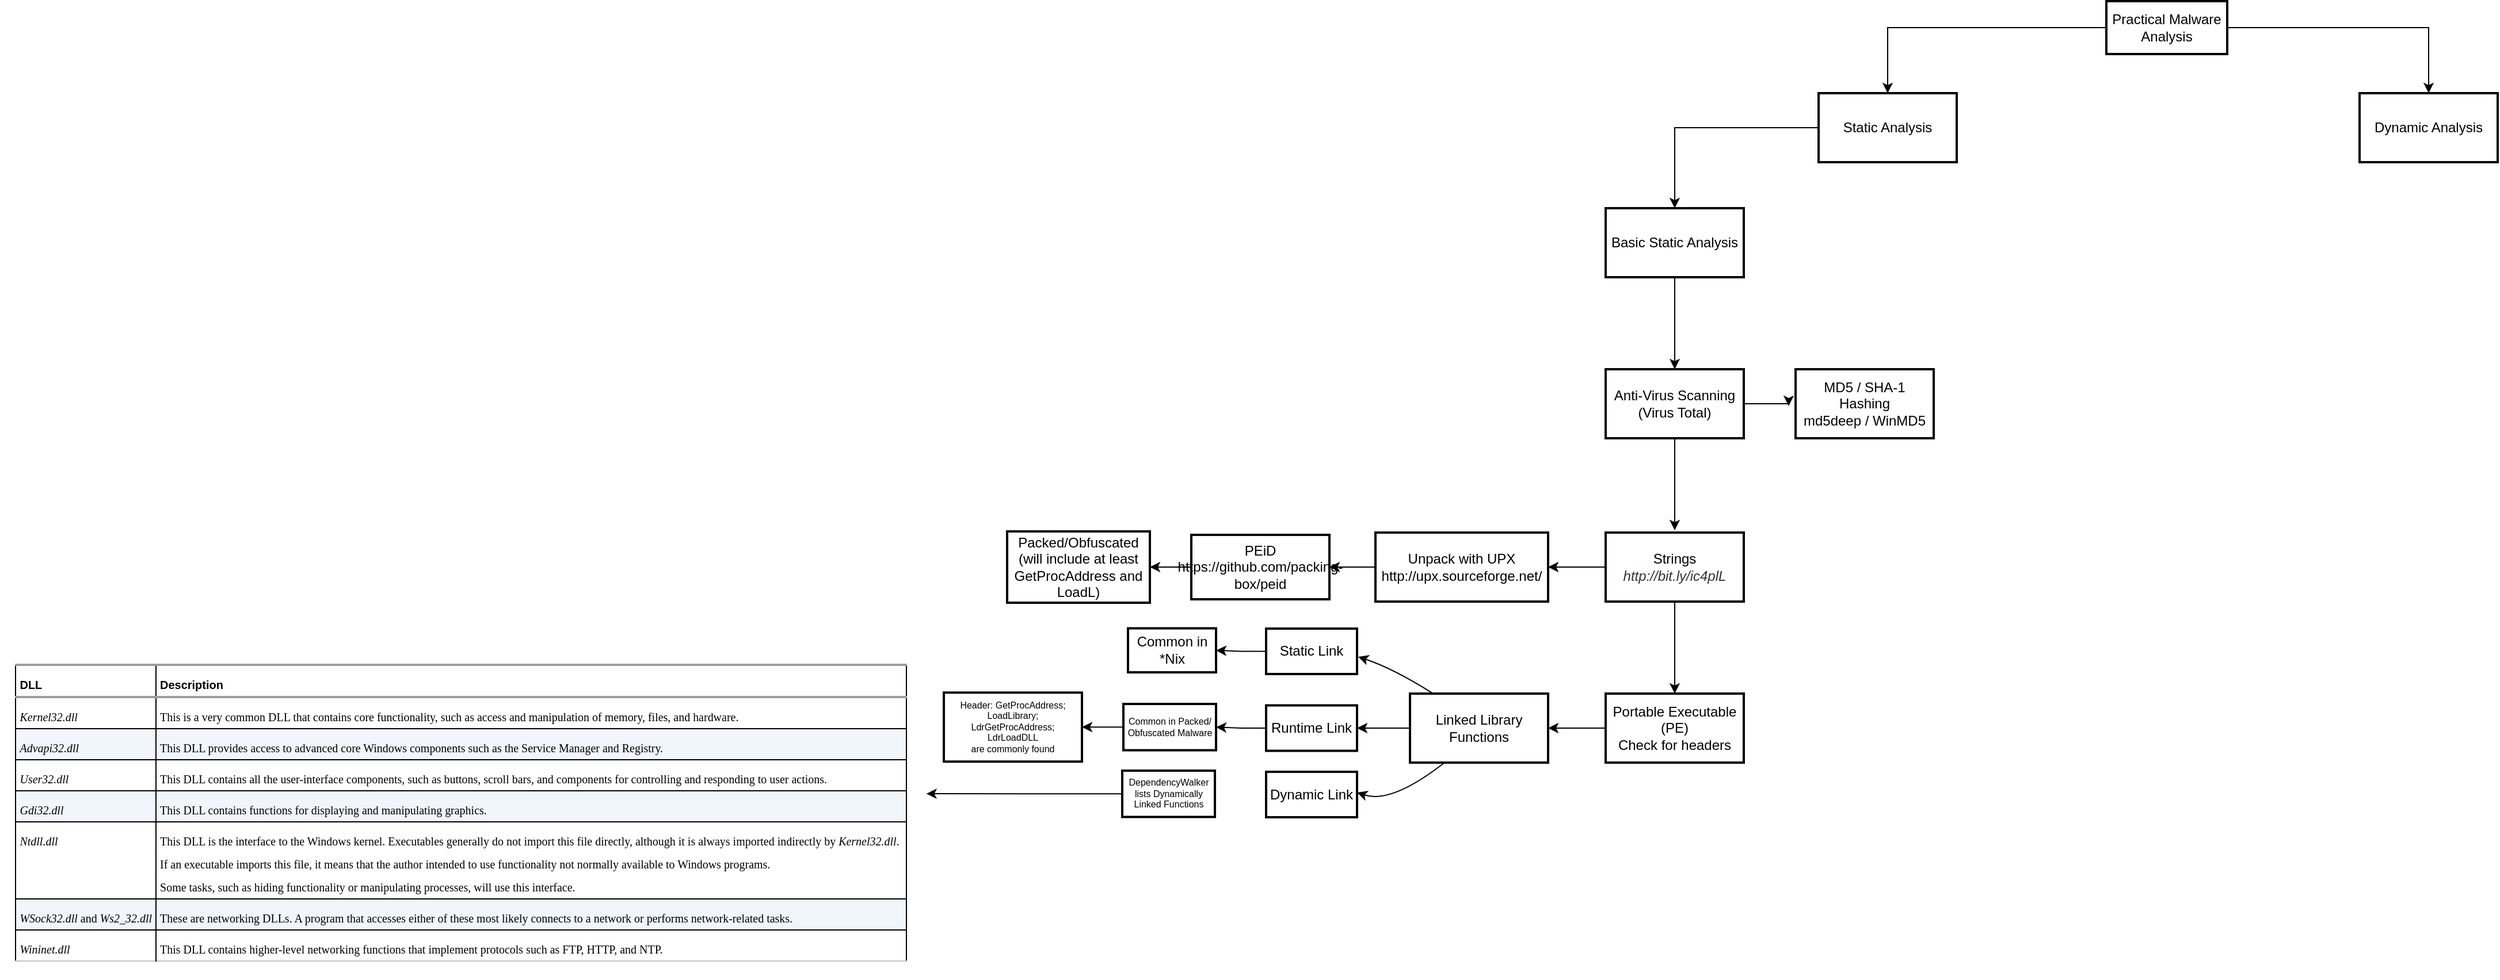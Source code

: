 <mxfile version="22.1.18" type="github">
  <diagram name="Page-1" id="mcigCoj47zqFyfVAbrId">
    <mxGraphModel dx="3790" dy="918" grid="1" gridSize="10" guides="1" tooltips="1" connect="1" arrows="1" fold="1" page="1" pageScale="1" pageWidth="850" pageHeight="1100" math="0" shadow="0">
      <root>
        <mxCell id="0" />
        <mxCell id="1" parent="0" />
        <mxCell id="urNik1szpfD6ViVaPBXt-22" value="" style="edgeStyle=orthogonalEdgeStyle;rounded=0;orthogonalLoop=1;jettySize=auto;html=1;fontFamily=Helvetica;" edge="1" parent="1" source="2" target="urNik1szpfD6ViVaPBXt-21">
          <mxGeometry relative="1" as="geometry" />
        </mxCell>
        <mxCell id="urNik1szpfD6ViVaPBXt-24" value="" style="edgeStyle=orthogonalEdgeStyle;rounded=0;orthogonalLoop=1;jettySize=auto;html=1;fontFamily=Helvetica;" edge="1" parent="1" source="2" target="urNik1szpfD6ViVaPBXt-23">
          <mxGeometry relative="1" as="geometry" />
        </mxCell>
        <mxCell id="2" value="Practical Malware Analysis" style="whiteSpace=wrap;strokeWidth=2;fontFamily=Helvetica;" parent="1" vertex="1">
          <mxGeometry x="-50" y="20" width="105" height="46" as="geometry" />
        </mxCell>
        <mxCell id="urNik1szpfD6ViVaPBXt-26" value="" style="edgeStyle=orthogonalEdgeStyle;rounded=0;orthogonalLoop=1;jettySize=auto;html=1;fontFamily=Helvetica;" edge="1" parent="1" source="urNik1szpfD6ViVaPBXt-21" target="urNik1szpfD6ViVaPBXt-25">
          <mxGeometry relative="1" as="geometry" />
        </mxCell>
        <mxCell id="urNik1szpfD6ViVaPBXt-21" value="Static Analysis" style="whiteSpace=wrap;html=1;strokeWidth=2;fontFamily=Helvetica;" vertex="1" parent="1">
          <mxGeometry x="-300" y="100" width="120" height="60" as="geometry" />
        </mxCell>
        <mxCell id="urNik1szpfD6ViVaPBXt-23" value="Dynamic Analysis" style="whiteSpace=wrap;html=1;strokeWidth=2;fontFamily=Helvetica;" vertex="1" parent="1">
          <mxGeometry x="170" y="100" width="120" height="60" as="geometry" />
        </mxCell>
        <mxCell id="urNik1szpfD6ViVaPBXt-28" value="" style="edgeStyle=orthogonalEdgeStyle;rounded=0;orthogonalLoop=1;jettySize=auto;html=1;fontFamily=Helvetica;" edge="1" parent="1" source="urNik1szpfD6ViVaPBXt-25" target="urNik1szpfD6ViVaPBXt-27">
          <mxGeometry relative="1" as="geometry" />
        </mxCell>
        <mxCell id="urNik1szpfD6ViVaPBXt-25" value="Basic Static Analysis" style="whiteSpace=wrap;html=1;strokeWidth=2;fontFamily=Helvetica;" vertex="1" parent="1">
          <mxGeometry x="-485" y="200" width="120" height="60" as="geometry" />
        </mxCell>
        <mxCell id="urNik1szpfD6ViVaPBXt-30" value="" style="edgeStyle=orthogonalEdgeStyle;rounded=0;orthogonalLoop=1;jettySize=auto;html=1;fontFamily=Helvetica;" edge="1" parent="1" source="urNik1szpfD6ViVaPBXt-27">
          <mxGeometry relative="1" as="geometry">
            <mxPoint x="-425" y="480" as="targetPoint" />
          </mxGeometry>
        </mxCell>
        <mxCell id="urNik1szpfD6ViVaPBXt-27" value="Anti-Virus Scanning&lt;br&gt;(Virus Total)" style="whiteSpace=wrap;html=1;strokeWidth=2;fontFamily=Helvetica;" vertex="1" parent="1">
          <mxGeometry x="-485" y="340" width="120" height="60" as="geometry" />
        </mxCell>
        <mxCell id="urNik1szpfD6ViVaPBXt-49" value="" style="edgeStyle=orthogonalEdgeStyle;rounded=0;orthogonalLoop=1;jettySize=auto;html=1;" edge="1" parent="1" source="urNik1szpfD6ViVaPBXt-31" target="urNik1szpfD6ViVaPBXt-43">
          <mxGeometry relative="1" as="geometry" />
        </mxCell>
        <mxCell id="urNik1szpfD6ViVaPBXt-51" value="" style="edgeStyle=orthogonalEdgeStyle;rounded=0;orthogonalLoop=1;jettySize=auto;html=1;" edge="1" parent="1" source="urNik1szpfD6ViVaPBXt-31" target="urNik1szpfD6ViVaPBXt-50">
          <mxGeometry relative="1" as="geometry" />
        </mxCell>
        <mxCell id="urNik1szpfD6ViVaPBXt-31" value="&lt;font style=&quot;font-size: 12px;&quot;&gt;Strings&lt;br&gt;&lt;em style=&quot;background: transparent; outline: 0px; vertical-align: baseline; margin: 0px; padding: 0px; border: 0px none currentcolor; color: rgb(57, 50, 43); text-align: left;&quot; class=&quot;calibre7&quot;&gt;http://bit.ly/ic4plL&lt;/em&gt;&lt;/font&gt;" style="whiteSpace=wrap;html=1;strokeWidth=2;fontFamily=Helvetica;" vertex="1" parent="1">
          <mxGeometry x="-485" y="482" width="120" height="60" as="geometry" />
        </mxCell>
        <mxCell id="urNik1szpfD6ViVaPBXt-33" value="Packed/Obfuscated&lt;br&gt;(will include at least GetProcAddress and LoadL)" style="whiteSpace=wrap;html=1;strokeWidth=2;" vertex="1" parent="1">
          <mxGeometry x="-1005" y="481" width="124" height="62" as="geometry" />
        </mxCell>
        <mxCell id="urNik1szpfD6ViVaPBXt-39" value="MD5 / SHA-1 Hashing&lt;br&gt;md5deep / WinMD5" style="whiteSpace=wrap;html=1;strokeWidth=2;fontFamily=Helvetica;" vertex="1" parent="1">
          <mxGeometry x="-320" y="340" width="120" height="60" as="geometry" />
        </mxCell>
        <mxCell id="urNik1szpfD6ViVaPBXt-40" style="edgeStyle=orthogonalEdgeStyle;rounded=0;orthogonalLoop=1;jettySize=auto;html=1;exitX=1;exitY=0.5;exitDx=0;exitDy=0;entryX=-0.05;entryY=0.533;entryDx=0;entryDy=0;entryPerimeter=0;" edge="1" parent="1" source="urNik1szpfD6ViVaPBXt-27" target="urNik1szpfD6ViVaPBXt-39">
          <mxGeometry relative="1" as="geometry" />
        </mxCell>
        <mxCell id="urNik1szpfD6ViVaPBXt-48" value="" style="edgeStyle=orthogonalEdgeStyle;rounded=0;orthogonalLoop=1;jettySize=auto;html=1;" edge="1" parent="1" source="urNik1szpfD6ViVaPBXt-41" target="urNik1szpfD6ViVaPBXt-33">
          <mxGeometry relative="1" as="geometry" />
        </mxCell>
        <mxCell id="urNik1szpfD6ViVaPBXt-41" value="PEiD&lt;br&gt;https://github.com/packing-box/peid" style="whiteSpace=wrap;html=1;strokeWidth=2;" vertex="1" parent="1">
          <mxGeometry x="-845" y="484" width="120" height="56" as="geometry" />
        </mxCell>
        <mxCell id="urNik1szpfD6ViVaPBXt-47" value="" style="edgeStyle=orthogonalEdgeStyle;rounded=0;orthogonalLoop=1;jettySize=auto;html=1;" edge="1" parent="1" source="urNik1szpfD6ViVaPBXt-43" target="urNik1szpfD6ViVaPBXt-41">
          <mxGeometry relative="1" as="geometry" />
        </mxCell>
        <UserObject label="Unpack with UPX&lt;br&gt;http://upx.sourceforge.net/" link="http://upx.sourceforge.net/" id="urNik1szpfD6ViVaPBXt-43">
          <mxCell style="whiteSpace=wrap;html=1;strokeWidth=2;" vertex="1" parent="1">
            <mxGeometry x="-685" y="482" width="150" height="60" as="geometry" />
          </mxCell>
        </UserObject>
        <mxCell id="urNik1szpfD6ViVaPBXt-53" value="" style="edgeStyle=orthogonalEdgeStyle;rounded=0;orthogonalLoop=1;jettySize=auto;html=1;" edge="1" parent="1" source="urNik1szpfD6ViVaPBXt-50" target="urNik1szpfD6ViVaPBXt-52">
          <mxGeometry relative="1" as="geometry" />
        </mxCell>
        <mxCell id="urNik1szpfD6ViVaPBXt-50" value="Portable Executable (PE)&lt;br&gt;Check for headers" style="whiteSpace=wrap;html=1;strokeWidth=2;" vertex="1" parent="1">
          <mxGeometry x="-485" y="622" width="120" height="60" as="geometry" />
        </mxCell>
        <mxCell id="urNik1szpfD6ViVaPBXt-63" style="edgeStyle=orthogonalEdgeStyle;rounded=0;orthogonalLoop=1;jettySize=auto;html=1;exitX=0;exitY=0.5;exitDx=0;exitDy=0;entryX=1;entryY=0.5;entryDx=0;entryDy=0;" edge="1" parent="1" source="urNik1szpfD6ViVaPBXt-52" target="urNik1szpfD6ViVaPBXt-60">
          <mxGeometry relative="1" as="geometry" />
        </mxCell>
        <mxCell id="urNik1szpfD6ViVaPBXt-52" value="Linked Library Functions" style="whiteSpace=wrap;html=1;strokeWidth=2;" vertex="1" parent="1">
          <mxGeometry x="-655" y="622" width="120" height="60" as="geometry" />
        </mxCell>
        <mxCell id="urNik1szpfD6ViVaPBXt-73" value="" style="edgeStyle=orthogonalEdgeStyle;rounded=0;orthogonalLoop=1;jettySize=auto;html=1;" edge="1" parent="1" source="urNik1szpfD6ViVaPBXt-54" target="urNik1szpfD6ViVaPBXt-72">
          <mxGeometry relative="1" as="geometry" />
        </mxCell>
        <mxCell id="urNik1szpfD6ViVaPBXt-54" value="Static Link" style="whiteSpace=wrap;html=1;strokeWidth=2;" vertex="1" parent="1">
          <mxGeometry x="-780" y="565.5" width="79" height="39.5" as="geometry" />
        </mxCell>
        <mxCell id="urNik1szpfD6ViVaPBXt-75" value="" style="edgeStyle=orthogonalEdgeStyle;rounded=0;orthogonalLoop=1;jettySize=auto;html=1;" edge="1" parent="1" source="urNik1szpfD6ViVaPBXt-60" target="urNik1szpfD6ViVaPBXt-74">
          <mxGeometry relative="1" as="geometry" />
        </mxCell>
        <mxCell id="urNik1szpfD6ViVaPBXt-60" value="Runtime Link" style="whiteSpace=wrap;html=1;strokeWidth=2;" vertex="1" parent="1">
          <mxGeometry x="-780" y="632.25" width="79" height="39.5" as="geometry" />
        </mxCell>
        <mxCell id="urNik1szpfD6ViVaPBXt-65" value="Dynamic Link" style="whiteSpace=wrap;html=1;strokeWidth=2;" vertex="1" parent="1">
          <mxGeometry x="-780" y="690" width="79" height="39.5" as="geometry" />
        </mxCell>
        <mxCell id="urNik1szpfD6ViVaPBXt-70" value="" style="curved=1;endArrow=classic;html=1;rounded=0;exitX=0.157;exitY=-0.014;exitDx=0;exitDy=0;exitPerimeter=0;" edge="1" parent="1" source="urNik1szpfD6ViVaPBXt-52">
          <mxGeometry width="50" height="50" relative="1" as="geometry">
            <mxPoint x="-630" y="610" as="sourcePoint" />
            <mxPoint x="-700" y="590" as="targetPoint" />
            <Array as="points">
              <mxPoint x="-670" y="600" />
            </Array>
          </mxGeometry>
        </mxCell>
        <mxCell id="urNik1szpfD6ViVaPBXt-71" value="" style="curved=1;endArrow=classic;html=1;rounded=0;exitX=0.25;exitY=1;exitDx=0;exitDy=0;" edge="1" parent="1" source="urNik1szpfD6ViVaPBXt-52">
          <mxGeometry width="50" height="50" relative="1" as="geometry">
            <mxPoint x="-637" y="739" as="sourcePoint" />
            <mxPoint x="-701" y="708" as="targetPoint" />
            <Array as="points">
              <mxPoint x="-671" y="718" />
            </Array>
          </mxGeometry>
        </mxCell>
        <mxCell id="urNik1szpfD6ViVaPBXt-72" value="Common in *Nix" style="whiteSpace=wrap;html=1;strokeWidth=2;" vertex="1" parent="1">
          <mxGeometry x="-900" y="565.25" width="76.5" height="38.25" as="geometry" />
        </mxCell>
        <mxCell id="urNik1szpfD6ViVaPBXt-77" value="" style="edgeStyle=orthogonalEdgeStyle;rounded=0;orthogonalLoop=1;jettySize=auto;html=1;" edge="1" parent="1" source="urNik1szpfD6ViVaPBXt-74" target="urNik1szpfD6ViVaPBXt-76">
          <mxGeometry relative="1" as="geometry" />
        </mxCell>
        <mxCell id="urNik1szpfD6ViVaPBXt-74" value="Common in Packed/&lt;br style=&quot;font-size: 8px;&quot;&gt;Obfuscated Malware" style="whiteSpace=wrap;html=1;strokeWidth=2;fontSize=8;" vertex="1" parent="1">
          <mxGeometry x="-904" y="631" width="80.5" height="40.25" as="geometry" />
        </mxCell>
        <mxCell id="urNik1szpfD6ViVaPBXt-76" value="Header: GetProcAddress; LoadLibrary; LdrGetProcAddress; LdrLoadDLL&lt;br&gt;are commonly found" style="whiteSpace=wrap;html=1;fontSize=8;strokeWidth=2;" vertex="1" parent="1">
          <mxGeometry x="-1060" y="621.125" width="120" height="60" as="geometry" />
        </mxCell>
        <mxCell id="urNik1szpfD6ViVaPBXt-79" value="DependencyWalker&lt;br&gt;lists Dynamically Linked Functions" style="whiteSpace=wrap;html=1;strokeWidth=2;fontSize=8;" vertex="1" parent="1">
          <mxGeometry x="-905" y="689" width="80.5" height="40.25" as="geometry" />
        </mxCell>
        <mxCell id="urNik1szpfD6ViVaPBXt-81" value="&lt;table style=&quot;background: transparent; border-collapse: collapse; border-spacing: 0px; font-size: 1em; outline: 0px; text-indent: 0px; vertical-align: baseline; margin: 10px auto; padding: 0px; border: 0.5pt solid currentcolor; font-family: serif, DejaVuSerif;&quot; class=&quot;calibre15&quot; summary=&quot;Common DLLs&quot;&gt;&lt;thead style=&quot;background: transparent; font-size: 1em; outline: 0px; vertical-align: baseline; margin: 0px; padding: 0px; border: 0px none currentcolor;&quot; class=&quot;calibre18&quot;&gt;&lt;tr style=&quot;background: transparent; font-size: 1em; outline: 0px; vertical-align: baseline; margin: 0px; padding: 0px; border-width: 0px 0px 1px; border-style: none none solid; border-color: currentcolor currentcolor rgb(195, 195, 195);&quot; class=&quot;calibre19&quot;&gt;&lt;th style=&quot;background: transparent; font-family: sans-serif, DejaVuSans; font-size: 0.833em; outline: 0px; text-align: left; vertical-align: baseline; margin: 0px; padding: 0.3em; border-width: 2px 0.5pt 2px 0px; border-style: solid solid solid none; border-color: rgb(157, 157, 157) currentcolor;&quot; class=&quot;calibre20&quot; valign=&quot;top&quot;&gt;&lt;p style=&quot;background: transparent; font-size: 1em; outline: 0px; vertical-align: baseline; margin: 8px 0px 0px; padding: 0px; border: 0px none currentcolor;&quot; class=&quot;calibre8&quot;&gt;DLL&lt;/p&gt;&lt;/th&gt;&lt;th style=&quot;background: transparent; font-family: sans-serif, DejaVuSans; font-size: 0.833em; outline: 0px; text-align: left; vertical-align: baseline; margin: 0px; padding: 0.3em; border-width: 2px 0px; border-style: solid none; border-color: rgb(157, 157, 157) currentcolor;&quot; class=&quot;calibre21&quot; valign=&quot;top&quot;&gt;&lt;p style=&quot;background: transparent; font-size: 1em; outline: 0px; vertical-align: baseline; margin: 8px 0px 0px; padding: 0px; border: 0px none currentcolor;&quot; class=&quot;calibre8&quot;&gt;Description&lt;/p&gt;&lt;/th&gt;&lt;/tr&gt;&lt;/thead&gt;&lt;tbody style=&quot;background: transparent; font-size: 1em; outline: 0px; vertical-align: baseline; margin: 0px; padding: 0px; border: 0px none currentcolor;&quot; class=&quot;calibre22&quot;&gt;&lt;tr style=&quot;background: transparent; font-size: 1em; outline: 0px; vertical-align: baseline; margin: 0px; padding: 0px; border-width: 0px 0px 1px; border-style: none none solid; border-color: currentcolor currentcolor rgb(195, 195, 195);&quot; class=&quot;calibre19&quot;&gt;&lt;td style=&quot;background: transparent; font-size: 0.833em; outline: 0px; text-align: left; vertical-align: baseline; margin: 0px; padding: 0.3em; border-width: 0px 0.5pt 0.5pt 0px; border-style: none solid solid none; border-color: currentcolor;&quot; class=&quot;calibre23&quot;&gt;&lt;p style=&quot;background: transparent; font-size: 1em; outline: 0px; vertical-align: baseline; margin: 8px 0px 0px; padding: 0px; border: 0px none currentcolor;&quot; class=&quot;calibre8&quot;&gt;&lt;em style=&quot;background: transparent; font-size: 1em; outline: 0px; vertical-align: baseline; margin: 0px; padding: 0px; border: 0px none currentcolor;&quot; class=&quot;calibre7&quot;&gt;Kernel32.dll&lt;/em&gt;&lt;/p&gt;&lt;/td&gt;&lt;td style=&quot;background: transparent; font-size: 0.833em; outline: 0px; text-align: left; vertical-align: baseline; margin: 0px; padding: 0.3em; border-width: 0px 0px 0.5pt; border-style: none none solid; border-color: currentcolor;&quot; class=&quot;calibre24&quot;&gt;&lt;p style=&quot;background: transparent; font-size: 1em; outline: 0px; vertical-align: baseline; margin: 8px 0px 0px; padding: 0px; border: 0px none currentcolor;&quot; class=&quot;calibre8&quot;&gt;This is a very common DLL that contains core functionality, such as access and manipulation of memory, files, and hardware.&lt;/p&gt;&lt;/td&gt;&lt;/tr&gt;&lt;tr style=&quot;background: rgb(241, 246, 252); font-size: 1em; outline: 0px; vertical-align: baseline; margin: 0px; padding: 0px; border-width: 0px 0px 1px; border-style: none none solid; border-color: currentcolor currentcolor rgb(195, 195, 195);&quot; class=&quot;calibre25&quot;&gt;&lt;td style=&quot;background: transparent; font-size: 0.833em; outline: 0px; text-align: left; vertical-align: baseline; margin: 0px; padding: 0.3em; border-width: 0px 0.5pt 0.5pt 0px; border-style: none solid solid none; border-color: currentcolor;&quot; class=&quot;calibre23&quot;&gt;&lt;p style=&quot;background: transparent; font-size: 1em; outline: 0px; vertical-align: baseline; margin: 8px 0px 0px; padding: 0px; border: 0px none currentcolor;&quot; class=&quot;calibre8&quot;&gt;&lt;span style=&quot;background: transparent; font-size: 1em; outline: 0px; vertical-align: baseline; margin: 0px; padding: 0px; border: 0px none currentcolor;&quot; class=&quot;calibre&quot;&gt;&lt;em style=&quot;background: transparent; font-size: 1em; outline: 0px; vertical-align: baseline; margin: 0px; padding: 0px; border: 0px none currentcolor;&quot; class=&quot;calibre7&quot;&gt;Advapi32.dll&lt;/em&gt;&lt;/span&gt;&lt;/p&gt;&lt;/td&gt;&lt;td style=&quot;background: transparent; font-size: 0.833em; outline: 0px; text-align: left; vertical-align: baseline; margin: 0px; padding: 0.3em; border-width: 0px 0px 0.5pt; border-style: none none solid; border-color: currentcolor;&quot; class=&quot;calibre24&quot;&gt;&lt;p style=&quot;background: transparent; font-size: 1em; outline: 0px; vertical-align: baseline; margin: 8px 0px 0px; padding: 0px; border: 0px none currentcolor;&quot; class=&quot;calibre8&quot;&gt;This DLL provides access to advanced core Windows components such as the Service Manager and Registry.&lt;/p&gt;&lt;/td&gt;&lt;/tr&gt;&lt;tr style=&quot;background: transparent; font-size: 1em; outline: 0px; vertical-align: baseline; margin: 0px; padding: 0px; border-width: 0px 0px 1px; border-style: none none solid; border-color: currentcolor currentcolor rgb(195, 195, 195);&quot; class=&quot;calibre19&quot;&gt;&lt;td style=&quot;background: transparent; font-size: 0.833em; outline: 0px; text-align: left; vertical-align: baseline; margin: 0px; padding: 0.3em; border-width: 0px 0.5pt 0.5pt 0px; border-style: none solid solid none; border-color: currentcolor;&quot; class=&quot;calibre23&quot;&gt;&lt;p style=&quot;background: transparent; font-size: 1em; outline: 0px; vertical-align: baseline; margin: 8px 0px 0px; padding: 0px; border: 0px none currentcolor;&quot; class=&quot;calibre8&quot;&gt;&lt;span style=&quot;background: transparent; font-size: 1em; outline: 0px; vertical-align: baseline; margin: 0px; padding: 0px; border: 0px none currentcolor;&quot; class=&quot;calibre&quot;&gt;&lt;em style=&quot;background: transparent; font-size: 1em; outline: 0px; vertical-align: baseline; margin: 0px; padding: 0px; border: 0px none currentcolor;&quot; class=&quot;calibre7&quot;&gt;User32.dll&lt;/em&gt;&lt;/span&gt;&lt;/p&gt;&lt;/td&gt;&lt;td style=&quot;background: transparent; font-size: 0.833em; outline: 0px; text-align: left; vertical-align: baseline; margin: 0px; padding: 0.3em; border-width: 0px 0px 0.5pt; border-style: none none solid; border-color: currentcolor;&quot; class=&quot;calibre24&quot;&gt;&lt;p style=&quot;background: transparent; font-size: 1em; outline: 0px; vertical-align: baseline; margin: 8px 0px 0px; padding: 0px; border: 0px none currentcolor;&quot; class=&quot;calibre8&quot;&gt;This DLL contains all the user-interface components, such as buttons, scroll bars, and components for controlling and responding to user actions.&lt;/p&gt;&lt;/td&gt;&lt;/tr&gt;&lt;tr style=&quot;background: rgb(241, 246, 252); font-size: 1em; outline: 0px; vertical-align: baseline; margin: 0px; padding: 0px; border-width: 0px 0px 1px; border-style: none none solid; border-color: currentcolor currentcolor rgb(195, 195, 195);&quot; class=&quot;calibre25&quot;&gt;&lt;td style=&quot;background: transparent; font-size: 0.833em; outline: 0px; text-align: left; vertical-align: baseline; margin: 0px; padding: 0.3em; border-width: 0px 0.5pt 0.5pt 0px; border-style: none solid solid none; border-color: currentcolor;&quot; class=&quot;calibre23&quot;&gt;&lt;p style=&quot;background: transparent; font-size: 1em; outline: 0px; vertical-align: baseline; margin: 8px 0px 0px; padding: 0px; border: 0px none currentcolor;&quot; class=&quot;calibre8&quot;&gt;&lt;span style=&quot;background: transparent; font-size: 1em; outline: 0px; vertical-align: baseline; margin: 0px; padding: 0px; border: 0px none currentcolor;&quot; class=&quot;calibre&quot;&gt;&lt;em style=&quot;background: transparent; font-size: 1em; outline: 0px; vertical-align: baseline; margin: 0px; padding: 0px; border: 0px none currentcolor;&quot; class=&quot;calibre7&quot;&gt;Gdi32.dll&lt;/em&gt;&lt;/span&gt;&lt;/p&gt;&lt;/td&gt;&lt;td style=&quot;background: transparent; font-size: 0.833em; outline: 0px; text-align: left; vertical-align: baseline; margin: 0px; padding: 0.3em; border-width: 0px 0px 0.5pt; border-style: none none solid; border-color: currentcolor;&quot; class=&quot;calibre24&quot;&gt;&lt;p style=&quot;background: transparent; font-size: 1em; outline: 0px; vertical-align: baseline; margin: 8px 0px 0px; padding: 0px; border: 0px none currentcolor;&quot; class=&quot;calibre8&quot;&gt;This DLL contains functions for displaying and manipulating graphics.&lt;/p&gt;&lt;/td&gt;&lt;/tr&gt;&lt;tr style=&quot;background: transparent; font-size: 1em; outline: 0px; vertical-align: baseline; margin: 0px; padding: 0px; border-width: 0px 0px 1px; border-style: none none solid; border-color: currentcolor currentcolor rgb(195, 195, 195);&quot; class=&quot;calibre19&quot;&gt;&lt;td style=&quot;background: transparent; font-size: 0.833em; outline: 0px; text-align: left; vertical-align: baseline; margin: 0px; padding: 0.3em; border-width: 0px 0.5pt 0.5pt 0px; border-style: none solid solid none; border-color: currentcolor;&quot; class=&quot;calibre23&quot;&gt;&lt;p style=&quot;background: transparent; font-size: 1em; outline: 0px; vertical-align: baseline; margin: 8px 0px 0px; padding: 0px; border: 0px none currentcolor;&quot; class=&quot;calibre8&quot;&gt;&lt;span style=&quot;background: transparent; font-size: 1em; outline: 0px; vertical-align: baseline; margin: 0px; padding: 0px; border: 0px none currentcolor;&quot; class=&quot;calibre&quot;&gt;&lt;em style=&quot;background: transparent; font-size: 1em; outline: 0px; vertical-align: baseline; margin: 0px; padding: 0px; border: 0px none currentcolor;&quot; class=&quot;calibre7&quot;&gt;Ntdll.dll&lt;/em&gt;&lt;/span&gt;&lt;/p&gt;&lt;/td&gt;&lt;td style=&quot;background: transparent; font-size: 0.833em; outline: 0px; text-align: left; vertical-align: baseline; margin: 0px; padding: 0.3em; border-width: 0px 0px 0.5pt; border-style: none none solid; border-color: currentcolor;&quot; class=&quot;calibre24&quot;&gt;&lt;p style=&quot;background: transparent; font-size: 1em; outline: 0px; vertical-align: baseline; margin: 8px 0px 0px; padding: 0px; border: 0px none currentcolor;&quot; class=&quot;calibre8&quot;&gt;This DLL is the interface to the Windows kernel. Executables generally do not import this file directly, although it is always imported indirectly by&amp;nbsp;&lt;span style=&quot;background: transparent; font-size: 1em; outline: 0px; vertical-align: baseline; margin: 0px; padding: 0px; border: 0px none currentcolor;&quot; class=&quot;calibre&quot;&gt;&lt;em style=&quot;background: transparent; font-size: 1em; outline: 0px; vertical-align: baseline; margin: 0px; padding: 0px; border: 0px none currentcolor;&quot; class=&quot;calibre7&quot;&gt;Kernel32.dll&lt;/em&gt;&lt;/span&gt;.&amp;nbsp;&lt;/p&gt;&lt;p style=&quot;background: transparent; font-size: 1em; outline: 0px; vertical-align: baseline; margin: 8px 0px 0px; padding: 0px; border: 0px none currentcolor;&quot; class=&quot;calibre8&quot;&gt;If an executable imports this file, it means that the author intended to use functionality not normally available to Windows programs.&amp;nbsp;&lt;/p&gt;&lt;p style=&quot;background: transparent; font-size: 1em; outline: 0px; vertical-align: baseline; margin: 8px 0px 0px; padding: 0px; border: 0px none currentcolor;&quot; class=&quot;calibre8&quot;&gt;Some tasks, such as hiding functionality or manipulating processes, will use this interface.&lt;/p&gt;&lt;/td&gt;&lt;/tr&gt;&lt;tr style=&quot;background: rgb(241, 246, 252); font-size: 1em; outline: 0px; vertical-align: baseline; margin: 0px; padding: 0px; border-width: 0px 0px 1px; border-style: none none solid; border-color: currentcolor currentcolor rgb(195, 195, 195);&quot; class=&quot;calibre25&quot;&gt;&lt;td style=&quot;background: transparent; font-size: 0.833em; outline: 0px; text-align: left; vertical-align: baseline; margin: 0px; padding: 0.3em; border-width: 0px 0.5pt 0.5pt 0px; border-style: none solid solid none; border-color: currentcolor;&quot; class=&quot;calibre23&quot;&gt;&lt;p style=&quot;background: transparent; font-size: 1em; outline: 0px; vertical-align: baseline; margin: 8px 0px 0px; padding: 0px; border: 0px none currentcolor;&quot; class=&quot;calibre8&quot;&gt;&lt;span style=&quot;background: transparent; font-size: 1em; outline: 0px; vertical-align: baseline; margin: 0px; padding: 0px; border: 0px none currentcolor;&quot; class=&quot;calibre&quot;&gt;&lt;em style=&quot;background: transparent; font-size: 1em; outline: 0px; vertical-align: baseline; margin: 0px; padding: 0px; border: 0px none currentcolor;&quot; class=&quot;calibre7&quot;&gt;WSock32.dll&lt;/em&gt;&lt;/span&gt;&amp;nbsp;and&amp;nbsp;&lt;span style=&quot;background: transparent; font-size: 1em; outline: 0px; vertical-align: baseline; margin: 0px; padding: 0px; border: 0px none currentcolor;&quot; class=&quot;calibre&quot;&gt;&lt;em style=&quot;background: transparent; font-size: 1em; outline: 0px; vertical-align: baseline; margin: 0px; padding: 0px; border: 0px none currentcolor;&quot; class=&quot;calibre7&quot;&gt;Ws2_32.dll&lt;/em&gt;&lt;/span&gt;&lt;/p&gt;&lt;/td&gt;&lt;td style=&quot;background: transparent; font-size: 0.833em; outline: 0px; text-align: left; vertical-align: baseline; margin: 0px; padding: 0.3em; border-width: 0px 0px 0.5pt; border-style: none none solid; border-color: currentcolor;&quot; class=&quot;calibre24&quot;&gt;&lt;p style=&quot;background: transparent; font-size: 1em; outline: 0px; vertical-align: baseline; margin: 8px 0px 0px; padding: 0px; border: 0px none currentcolor;&quot; class=&quot;calibre8&quot;&gt;These are networking DLLs. A program that accesses either of these most likely connects to a network or performs network-related tasks.&lt;/p&gt;&lt;/td&gt;&lt;/tr&gt;&lt;tr style=&quot;background: transparent; font-size: 1em; outline: 0px; vertical-align: baseline; margin: 0px; padding: 0px; border-width: 0px 0px 1px; border-style: none none solid; border-color: currentcolor currentcolor rgb(195, 195, 195);&quot; class=&quot;calibre19&quot;&gt;&lt;td style=&quot;background: transparent; font-size: 0.833em; outline: 0px; text-align: left; vertical-align: baseline; margin: 0px; padding: 0.3em; border-width: 0px 0.5pt 0px 0px; border-style: none solid none none; border-color: currentcolor;&quot; class=&quot;calibre26&quot;&gt;&lt;p style=&quot;background: transparent; font-size: 1em; outline: 0px; vertical-align: baseline; margin: 8px 0px 0px; padding: 0px; border: 0px none currentcolor;&quot; class=&quot;calibre8&quot;&gt;&lt;span style=&quot;background: transparent; font-size: 1em; outline: 0px; vertical-align: baseline; margin: 0px; padding: 0px; border: 0px none currentcolor;&quot; class=&quot;calibre&quot;&gt;&lt;em style=&quot;background: transparent; font-size: 1em; outline: 0px; vertical-align: baseline; margin: 0px; padding: 0px; border: 0px none currentcolor;&quot; class=&quot;calibre7&quot;&gt;Wininet.dll&lt;/em&gt;&lt;/span&gt;&lt;/p&gt;&lt;/td&gt;&lt;td style=&quot;background: transparent; font-size: 0.833em; outline: 0px; text-align: left; vertical-align: baseline; margin: 0px; padding: 0.3em; border: 0px none currentcolor;&quot; class=&quot;calibre27&quot;&gt;&lt;p style=&quot;background: transparent; font-size: 1em; outline: 0px; vertical-align: baseline; margin: 8px 0px 0px; padding: 0px; border: 0px none currentcolor;&quot; class=&quot;calibre8&quot;&gt;This DLL contains higher-level networking functions that implement protocols such as FTP, HTTP, and NTP.&lt;/p&gt;&lt;/td&gt;&lt;/tr&gt;&lt;/tbody&gt;&lt;/table&gt;" style="text;html=1;align=center;verticalAlign=middle;resizable=0;points=[];autosize=1;strokeColor=none;fillColor=none;" vertex="1" parent="1">
          <mxGeometry x="-1880" y="580" width="800" height="290" as="geometry" />
        </mxCell>
        <mxCell id="urNik1szpfD6ViVaPBXt-82" style="edgeStyle=orthogonalEdgeStyle;rounded=0;orthogonalLoop=1;jettySize=auto;html=1;exitX=0;exitY=0.5;exitDx=0;exitDy=0;entryX=1.006;entryY=0.445;entryDx=0;entryDy=0;entryPerimeter=0;" edge="1" parent="1" source="urNik1szpfD6ViVaPBXt-79" target="urNik1szpfD6ViVaPBXt-81">
          <mxGeometry relative="1" as="geometry" />
        </mxCell>
      </root>
    </mxGraphModel>
  </diagram>
</mxfile>
